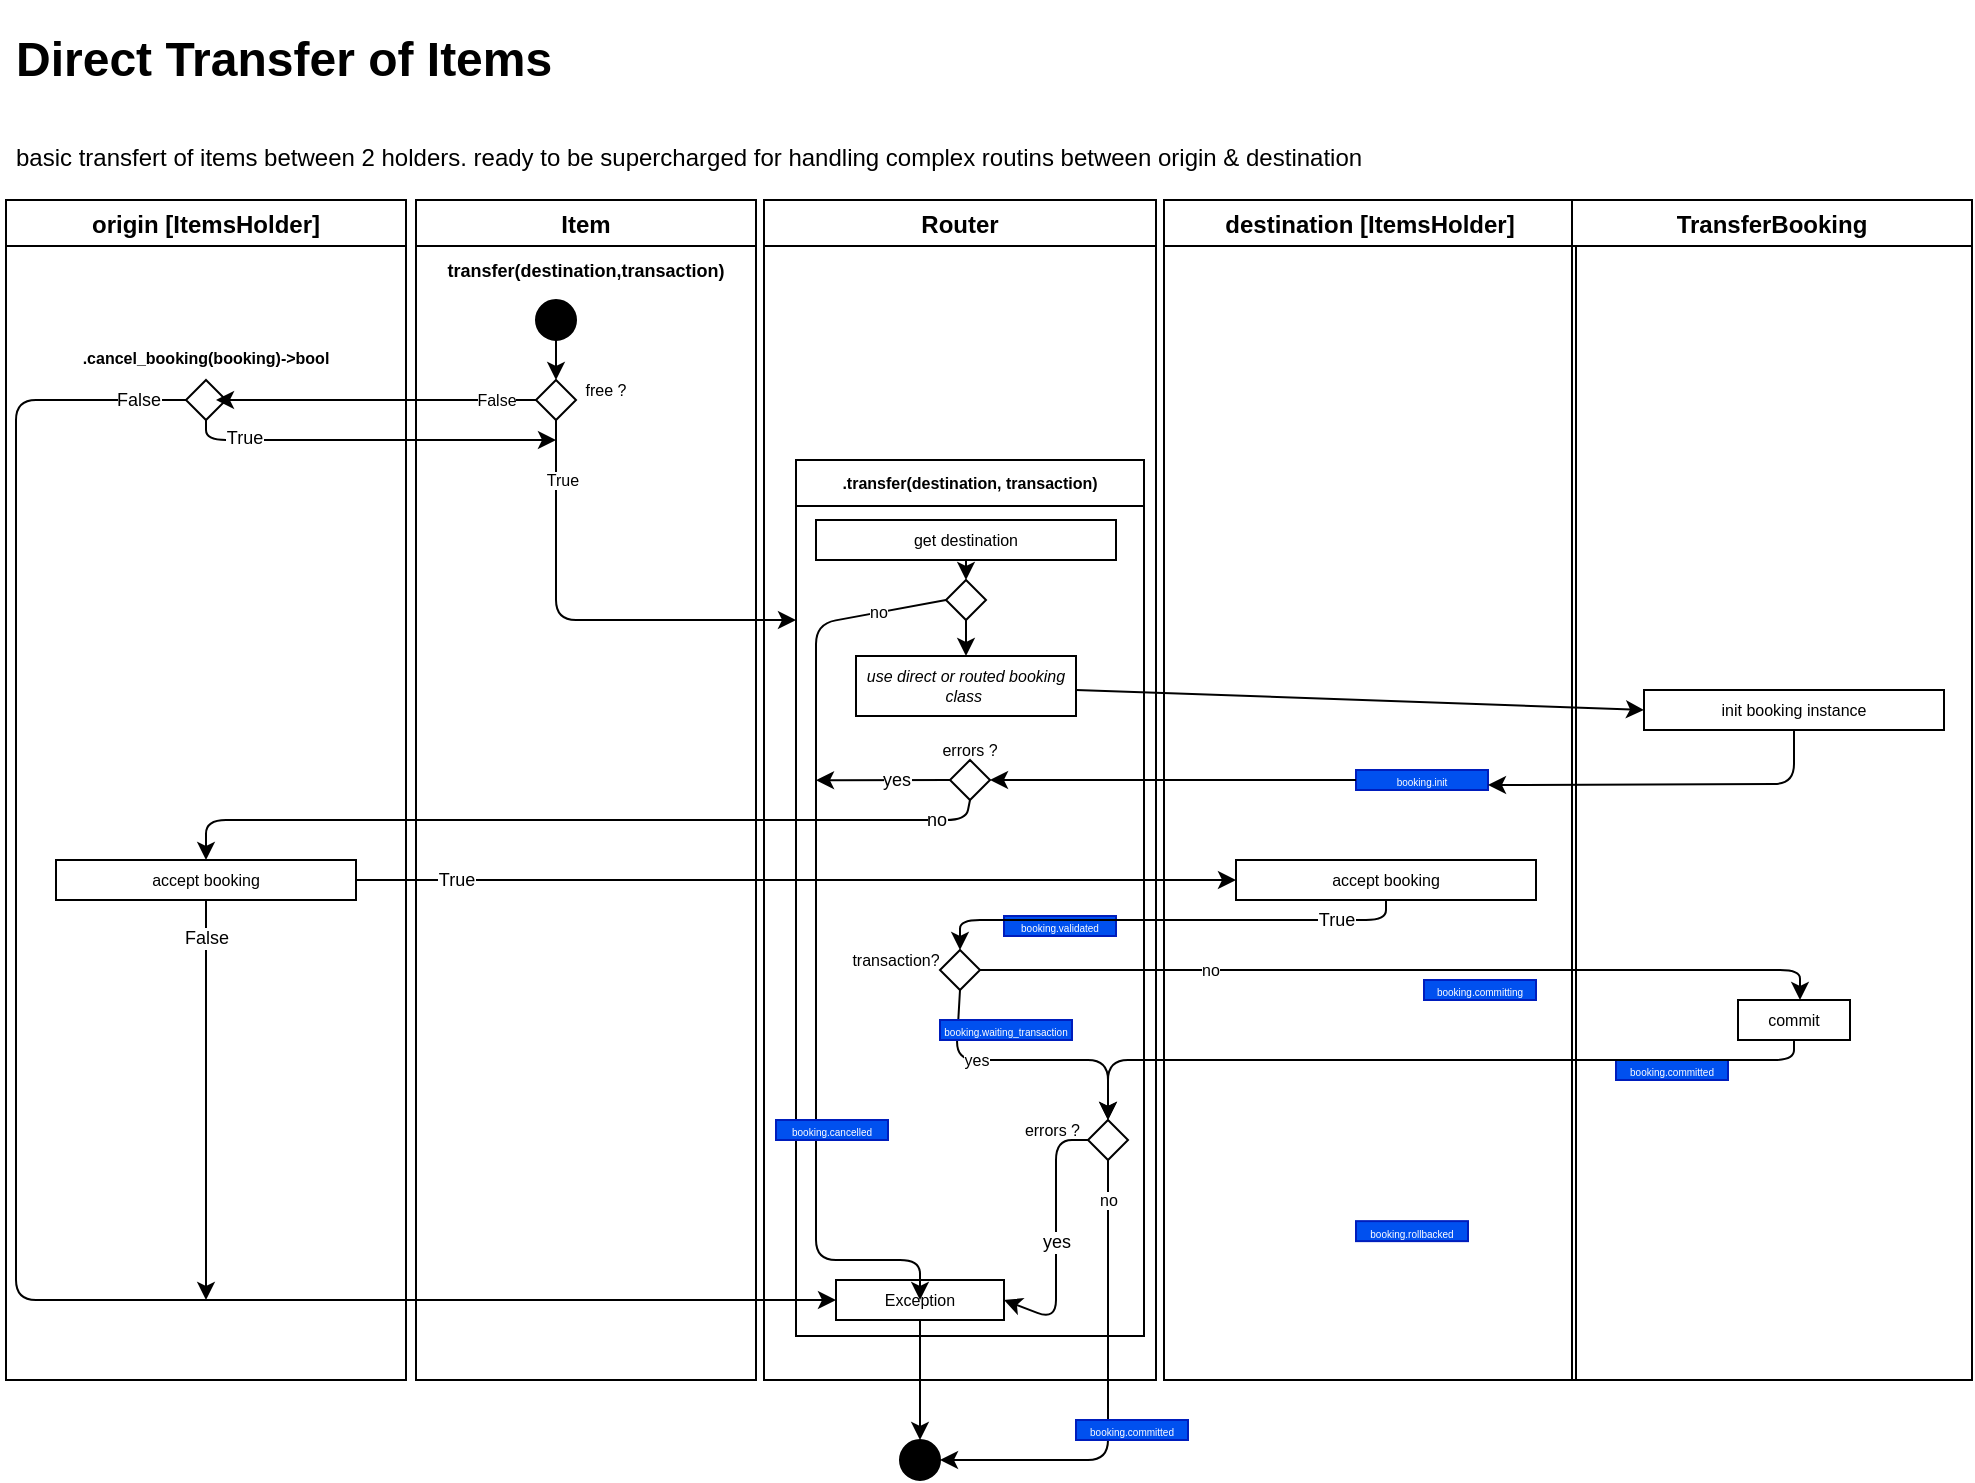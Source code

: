 <mxfile>
    <diagram id="jFO14rB3YYO8mCNnxFxb" name="Page-1">
        <mxGraphModel dx="2485" dy="1824" grid="1" gridSize="10" guides="1" tooltips="1" connect="1" arrows="1" fold="1" page="1" pageScale="1" pageWidth="827" pageHeight="1169" math="0" shadow="0">
            <root>
                <mxCell id="0"/>
                <mxCell id="1" parent="0"/>
                <mxCell id="2" value="&lt;h1&gt;&lt;span&gt;Direct Transfer of Items&lt;/span&gt;&lt;/h1&gt;&lt;h1&gt;&lt;span style=&quot;font-size: 12px ; font-weight: normal&quot;&gt;basic transfert of items between 2 holders. ready to be supercharged for handling complex routins between origin &amp;amp; destination&lt;/span&gt;&lt;br&gt;&lt;/h1&gt;" style="text;html=1;strokeColor=none;fillColor=none;spacing=5;spacingTop=-20;whiteSpace=wrap;overflow=hidden;rounded=0;" parent="1" vertex="1">
                    <mxGeometry x="-165" width="740" height="80" as="geometry"/>
                </mxCell>
                <mxCell id="3" value="Item" style="swimlane;" parent="1" vertex="1">
                    <mxGeometry x="40" y="90" width="170" height="590" as="geometry"/>
                </mxCell>
                <mxCell id="15" style="edgeStyle=none;html=1;entryX=0.5;entryY=0;entryDx=0;entryDy=0;fontSize=9;" parent="3" source="11" target="14" edge="1">
                    <mxGeometry relative="1" as="geometry"/>
                </mxCell>
                <mxCell id="11" value="" style="ellipse;whiteSpace=wrap;html=1;aspect=fixed;fillColor=#000000;" parent="3" vertex="1">
                    <mxGeometry x="60" y="50" width="20" height="20" as="geometry"/>
                </mxCell>
                <mxCell id="13" value="transfer(destination,transaction)" style="text;strokeColor=none;fillColor=none;align=center;verticalAlign=middle;spacingLeft=4;spacingRight=4;overflow=hidden;points=[[0,0.5],[1,0.5]];portConstraint=eastwest;rotatable=0;fontSize=9;fontStyle=1" parent="3" vertex="1">
                    <mxGeometry x="10" y="20" width="150" height="30" as="geometry"/>
                </mxCell>
                <mxCell id="14" value="" style="rhombus;whiteSpace=wrap;html=1;fontSize=9;" parent="3" vertex="1">
                    <mxGeometry x="60" y="90" width="20" height="20" as="geometry"/>
                </mxCell>
                <mxCell id="17" value="&lt;font style=&quot;font-size: 8px&quot;&gt;free ?&lt;/font&gt;" style="text;html=1;strokeColor=none;fillColor=none;align=center;verticalAlign=middle;whiteSpace=wrap;rounded=0;fontSize=9;" parent="3" vertex="1">
                    <mxGeometry x="80" y="90" width="30" height="10" as="geometry"/>
                </mxCell>
                <mxCell id="4" value="Router" style="swimlane;" parent="1" vertex="1">
                    <mxGeometry x="214" y="90" width="196" height="590" as="geometry"/>
                </mxCell>
                <mxCell id="23" value=".transfer(destination, transaction)" style="swimlane;fontSize=8;" parent="4" vertex="1">
                    <mxGeometry x="16" y="130" width="174" height="438" as="geometry"/>
                </mxCell>
                <mxCell id="34" value="" style="rhombus;whiteSpace=wrap;html=1;fontSize=9;" parent="23" vertex="1">
                    <mxGeometry x="75" y="60" width="20" height="20" as="geometry"/>
                </mxCell>
                <mxCell id="39" style="edgeStyle=none;html=1;entryX=0.5;entryY=0;entryDx=0;entryDy=0;fontSize=8;" parent="23" source="36" target="34" edge="1">
                    <mxGeometry relative="1" as="geometry"/>
                </mxCell>
                <mxCell id="36" value="get destination" style="rounded=0;whiteSpace=wrap;html=1;fontSize=8;" parent="23" vertex="1">
                    <mxGeometry x="10" y="30" width="150" height="20" as="geometry"/>
                </mxCell>
                <mxCell id="50" style="edgeStyle=none;html=1;exitX=0.5;exitY=1;exitDx=0;exitDy=0;entryX=0.5;entryY=0;entryDx=0;entryDy=0;fontSize=8;" parent="23" source="34" target="49" edge="1">
                    <mxGeometry relative="1" as="geometry">
                        <mxPoint x="85" y="110" as="sourcePoint"/>
                    </mxGeometry>
                </mxCell>
                <mxCell id="49" value="&lt;i&gt;use direct or routed booking class&amp;nbsp;&lt;/i&gt;" style="rounded=0;whiteSpace=wrap;html=1;fontSize=8;" parent="23" vertex="1">
                    <mxGeometry x="30" y="98" width="110" height="30" as="geometry"/>
                </mxCell>
                <mxCell id="54" value="" style="rhombus;whiteSpace=wrap;html=1;fontSize=9;" parent="23" vertex="1">
                    <mxGeometry x="77" y="150" width="20" height="20" as="geometry"/>
                </mxCell>
                <mxCell id="56" value="&lt;font style=&quot;font-size: 8px&quot;&gt;errors ?&lt;/font&gt;" style="text;html=1;strokeColor=none;fillColor=none;align=center;verticalAlign=middle;whiteSpace=wrap;rounded=0;fontSize=9;" parent="23" vertex="1">
                    <mxGeometry x="65" y="140" width="44" height="10" as="geometry"/>
                </mxCell>
                <mxCell id="109" value="&lt;font style=&quot;font-size: 5px&quot;&gt;booking.validated&lt;/font&gt;" style="rounded=0;whiteSpace=wrap;html=1;fontSize=5;fillColor=#0050ef;fontColor=#ffffff;strokeColor=#001DBC;verticalAlign=middle;labelPosition=center;verticalLabelPosition=middle;align=center;spacing=0;horizontal=1;" vertex="1" parent="23">
                    <mxGeometry x="104" y="228.0" width="56" height="10" as="geometry"/>
                </mxCell>
                <mxCell id="24" value="Exception" style="rounded=0;whiteSpace=wrap;html=1;fontSize=8;" parent="23" vertex="1">
                    <mxGeometry x="20" y="410" width="84" height="20" as="geometry"/>
                </mxCell>
                <mxCell id="53" value="no" style="edgeStyle=none;html=1;exitX=0;exitY=0.5;exitDx=0;exitDy=0;fontSize=8;" parent="4" source="34" edge="1">
                    <mxGeometry x="-0.846" relative="1" as="geometry">
                        <Array as="points">
                            <mxPoint x="26" y="212"/>
                            <mxPoint x="26" y="530"/>
                            <mxPoint x="78" y="530"/>
                        </Array>
                        <mxPoint x="78" y="550" as="targetPoint"/>
                        <mxPoint as="offset"/>
                    </mxGeometry>
                </mxCell>
                <mxCell id="89" value="&lt;font style=&quot;font-size: 5px&quot;&gt;booking.cancelled&lt;/font&gt;" style="rounded=0;whiteSpace=wrap;html=1;fontSize=5;fillColor=#0050ef;fontColor=#ffffff;strokeColor=#001DBC;verticalAlign=middle;labelPosition=center;verticalLabelPosition=middle;align=center;spacing=0;horizontal=1;" parent="4" vertex="1">
                    <mxGeometry x="6" y="460.0" width="56" height="10" as="geometry"/>
                </mxCell>
                <mxCell id="62" value="" style="rhombus;whiteSpace=wrap;html=1;fontSize=9;" parent="4" vertex="1">
                    <mxGeometry x="88" y="375" width="20" height="20" as="geometry"/>
                </mxCell>
                <mxCell id="65" value="&lt;font style=&quot;font-size: 8px&quot;&gt;transaction?&lt;/font&gt;" style="text;html=1;strokeColor=none;fillColor=none;align=center;verticalAlign=middle;whiteSpace=wrap;rounded=0;fontSize=9;" parent="4" vertex="1">
                    <mxGeometry x="44" y="375" width="44" height="10" as="geometry"/>
                </mxCell>
                <mxCell id="97" value="yes" style="edgeStyle=none;html=1;entryX=1;entryY=0.5;entryDx=0;entryDy=0;fontSize=9;exitX=0;exitY=0.5;exitDx=0;exitDy=0;" edge="1" parent="4" source="68" target="24">
                    <mxGeometry relative="1" as="geometry">
                        <Array as="points">
                            <mxPoint x="146" y="470"/>
                            <mxPoint x="146" y="560"/>
                        </Array>
                    </mxGeometry>
                </mxCell>
                <mxCell id="68" value="" style="rhombus;whiteSpace=wrap;html=1;fontSize=9;" parent="4" vertex="1">
                    <mxGeometry x="162" y="460" width="20" height="20" as="geometry"/>
                </mxCell>
                <mxCell id="69" value="yes" style="edgeStyle=none;html=1;exitX=0.5;exitY=1;exitDx=0;exitDy=0;entryX=0.5;entryY=0;entryDx=0;entryDy=0;fontSize=8;" parent="4" source="62" target="68" edge="1">
                    <mxGeometry x="-0.365" relative="1" as="geometry">
                        <Array as="points">
                            <mxPoint x="96" y="430"/>
                            <mxPoint x="172" y="430"/>
                        </Array>
                        <mxPoint as="offset"/>
                    </mxGeometry>
                </mxCell>
                <mxCell id="71" value="&lt;font style=&quot;font-size: 8px&quot;&gt;errors ?&lt;/font&gt;" style="text;html=1;strokeColor=none;fillColor=none;align=right;verticalAlign=middle;whiteSpace=wrap;rounded=0;fontSize=9;" parent="4" vertex="1">
                    <mxGeometry x="116" y="460" width="44" height="10" as="geometry"/>
                </mxCell>
                <mxCell id="85" value="&lt;font style=&quot;font-size: 5px&quot;&gt;booking.waiting_transaction&lt;/font&gt;" style="rounded=0;whiteSpace=wrap;html=1;fontSize=5;fillColor=#0050ef;fontColor=#ffffff;strokeColor=#001DBC;verticalAlign=middle;labelPosition=center;verticalLabelPosition=middle;align=center;spacing=0;horizontal=1;" parent="4" vertex="1">
                    <mxGeometry x="88" y="410" width="66" height="10" as="geometry"/>
                </mxCell>
                <mxCell id="5" value="origin [ItemsHolder]" style="swimlane;startSize=23;" parent="1" vertex="1">
                    <mxGeometry x="-165" y="90" width="200" height="590" as="geometry"/>
                </mxCell>
                <mxCell id="18" value="" style="rhombus;whiteSpace=wrap;html=1;fontSize=9;" parent="5" vertex="1">
                    <mxGeometry x="90" y="90" width="20" height="20" as="geometry"/>
                </mxCell>
                <mxCell id="22" value="&lt;font style=&quot;font-size: 8px&quot;&gt;.cancel_booking(booking)-&amp;gt;bool&lt;/font&gt;" style="text;html=1;strokeColor=none;fillColor=none;align=center;verticalAlign=middle;whiteSpace=wrap;rounded=0;fontSize=9;fontStyle=1" parent="5" vertex="1">
                    <mxGeometry x="10" y="74" width="180" height="10" as="geometry"/>
                </mxCell>
                <mxCell id="99" value="accept booking" style="rounded=0;whiteSpace=wrap;html=1;fontSize=8;" vertex="1" parent="5">
                    <mxGeometry x="25" y="330" width="150" height="20" as="geometry"/>
                </mxCell>
                <mxCell id="6" value="destination [ItemsHolder]" style="swimlane;startSize=23;" parent="1" vertex="1">
                    <mxGeometry x="414" y="90" width="206" height="590" as="geometry"/>
                </mxCell>
                <mxCell id="42" value="accept booking" style="rounded=0;whiteSpace=wrap;html=1;fontSize=8;" parent="6" vertex="1">
                    <mxGeometry x="36" y="330" width="150" height="20" as="geometry"/>
                </mxCell>
                <mxCell id="91" value="&lt;font style=&quot;font-size: 5px&quot;&gt;booking.init&lt;/font&gt;" style="rounded=0;whiteSpace=wrap;html=1;fontSize=5;fillColor=#0050ef;fontColor=#ffffff;strokeColor=#001DBC;verticalAlign=middle;labelPosition=center;verticalLabelPosition=middle;align=center;spacing=0;horizontal=1;" parent="6" vertex="1">
                    <mxGeometry x="96" y="285" width="66" height="10" as="geometry"/>
                </mxCell>
                <mxCell id="112" value="&lt;font style=&quot;font-size: 5px&quot;&gt;booking.committing&lt;/font&gt;" style="rounded=0;whiteSpace=wrap;html=1;fontSize=5;fillColor=#0050ef;fontColor=#ffffff;strokeColor=#001DBC;verticalAlign=middle;labelPosition=center;verticalLabelPosition=middle;align=center;spacing=0;horizontal=1;" vertex="1" parent="6">
                    <mxGeometry x="130" y="390" width="56" height="10" as="geometry"/>
                </mxCell>
                <mxCell id="12" value="" style="ellipse;whiteSpace=wrap;html=1;aspect=fixed;fillColor=#000000;" parent="1" vertex="1">
                    <mxGeometry x="282" y="710" width="20" height="20" as="geometry"/>
                </mxCell>
                <mxCell id="19" style="edgeStyle=none;html=1;fontSize=8;" parent="1" source="14" edge="1">
                    <mxGeometry relative="1" as="geometry">
                        <mxPoint x="-60" y="190" as="targetPoint"/>
                    </mxGeometry>
                </mxCell>
                <mxCell id="20" value="False" style="edgeLabel;html=1;align=center;verticalAlign=middle;resizable=0;points=[];fontSize=8;" parent="19" vertex="1" connectable="0">
                    <mxGeometry x="0.093" relative="1" as="geometry">
                        <mxPoint x="67" as="offset"/>
                    </mxGeometry>
                </mxCell>
                <mxCell id="25" style="edgeStyle=none;html=1;exitX=0.5;exitY=1;exitDx=0;exitDy=0;entryX=0.5;entryY=0;entryDx=0;entryDy=0;fontSize=8;" parent="1" source="24" target="12" edge="1">
                    <mxGeometry relative="1" as="geometry"/>
                </mxCell>
                <mxCell id="28" style="edgeStyle=none;html=1;exitX=0.5;exitY=1;exitDx=0;exitDy=0;fontSize=8;" parent="1" source="14" edge="1">
                    <mxGeometry relative="1" as="geometry">
                        <mxPoint x="230" y="300" as="targetPoint"/>
                        <Array as="points">
                            <mxPoint x="110" y="300"/>
                        </Array>
                    </mxGeometry>
                </mxCell>
                <mxCell id="29" style="edgeStyle=none;html=1;exitX=0.5;exitY=1;exitDx=0;exitDy=0;fontSize=8;" parent="1" source="18" edge="1">
                    <mxGeometry relative="1" as="geometry">
                        <mxPoint x="110.0" y="210" as="targetPoint"/>
                        <Array as="points">
                            <mxPoint x="-65" y="210"/>
                        </Array>
                    </mxGeometry>
                </mxCell>
                <mxCell id="30" value="True" style="edgeLabel;html=1;align=center;verticalAlign=middle;resizable=0;points=[];fontSize=8;" parent="29" vertex="1" connectable="0">
                    <mxGeometry x="-0.212" y="1" relative="1" as="geometry">
                        <mxPoint x="115" y="21" as="offset"/>
                    </mxGeometry>
                </mxCell>
                <mxCell id="96" value="True" style="edgeLabel;html=1;align=center;verticalAlign=middle;resizable=0;points=[];fontSize=9;" vertex="1" connectable="0" parent="29">
                    <mxGeometry x="-0.336" y="1" relative="1" as="geometry">
                        <mxPoint x="-33" as="offset"/>
                    </mxGeometry>
                </mxCell>
                <mxCell id="43" value="TransferBooking" style="swimlane;startSize=23;" parent="1" vertex="1">
                    <mxGeometry x="618" y="90" width="200" height="590" as="geometry"/>
                </mxCell>
                <mxCell id="51" value="init booking instance" style="rounded=0;whiteSpace=wrap;html=1;fontSize=8;" parent="43" vertex="1">
                    <mxGeometry x="36" y="245" width="150" height="20" as="geometry"/>
                </mxCell>
                <mxCell id="66" value="commit" style="rounded=0;whiteSpace=wrap;html=1;fontSize=8;" parent="43" vertex="1">
                    <mxGeometry x="83" y="400" width="56" height="20" as="geometry"/>
                </mxCell>
                <mxCell id="83" value="&lt;font style=&quot;font-size: 5px&quot;&gt;booking.committed&lt;/font&gt;" style="rounded=0;whiteSpace=wrap;html=1;fontSize=5;fillColor=#0050ef;fontColor=#ffffff;strokeColor=#001DBC;verticalAlign=middle;labelPosition=center;verticalLabelPosition=middle;align=center;spacing=0;horizontal=1;" parent="43" vertex="1">
                    <mxGeometry x="22" y="430" width="56" height="10" as="geometry"/>
                </mxCell>
                <mxCell id="55" style="edgeStyle=none;html=1;entryX=1;entryY=0.5;entryDx=0;entryDy=0;fontSize=8;exitX=0;exitY=0.5;exitDx=0;exitDy=0;startArrow=none;" parent="1" source="91" target="54" edge="1">
                    <mxGeometry relative="1" as="geometry">
                        <Array as="points"/>
                    </mxGeometry>
                </mxCell>
                <mxCell id="78" value="no" style="edgeStyle=none;html=1;entryX=1;entryY=0.5;entryDx=0;entryDy=0;fontSize=8;exitX=0.5;exitY=1;exitDx=0;exitDy=0;" parent="1" source="68" target="12" edge="1">
                    <mxGeometry x="-0.831" relative="1" as="geometry">
                        <Array as="points">
                            <mxPoint x="386" y="720"/>
                        </Array>
                        <mxPoint as="offset"/>
                    </mxGeometry>
                </mxCell>
                <mxCell id="86" value="&lt;font style=&quot;font-size: 5px&quot;&gt;booking.rollbacked&lt;/font&gt;" style="rounded=0;whiteSpace=wrap;html=1;fontSize=5;fillColor=#0050ef;fontColor=#ffffff;strokeColor=#001DBC;verticalAlign=middle;labelPosition=center;verticalLabelPosition=middle;align=center;spacing=0;horizontal=1;" parent="1" vertex="1">
                    <mxGeometry x="510" y="600.57" width="56" height="10" as="geometry"/>
                </mxCell>
                <mxCell id="95" value="False" style="edgeStyle=none;html=1;exitX=0;exitY=0.5;exitDx=0;exitDy=0;entryX=0;entryY=0.5;entryDx=0;entryDy=0;fontSize=9;" edge="1" parent="1" source="18" target="24">
                    <mxGeometry x="-0.948" relative="1" as="geometry">
                        <Array as="points">
                            <mxPoint x="-160" y="190"/>
                            <mxPoint x="-160" y="640"/>
                        </Array>
                        <mxPoint as="offset"/>
                    </mxGeometry>
                </mxCell>
                <mxCell id="67" value="no" style="edgeStyle=none;html=1;fontSize=8;" parent="1" source="62" edge="1">
                    <mxGeometry x="-0.461" relative="1" as="geometry">
                        <Array as="points">
                            <mxPoint x="530" y="475"/>
                            <mxPoint x="732" y="475"/>
                        </Array>
                        <mxPoint as="offset"/>
                        <mxPoint x="732" y="490" as="targetPoint"/>
                    </mxGeometry>
                </mxCell>
                <mxCell id="70" style="edgeStyle=none;html=1;exitX=0.5;exitY=1;exitDx=0;exitDy=0;fontSize=8;" parent="1" source="66" edge="1">
                    <mxGeometry relative="1" as="geometry">
                        <Array as="points">
                            <mxPoint x="729" y="520"/>
                            <mxPoint x="386" y="520"/>
                        </Array>
                        <mxPoint x="386" y="550" as="targetPoint"/>
                    </mxGeometry>
                </mxCell>
                <mxCell id="90" value="&lt;font style=&quot;font-size: 5px&quot;&gt;booking.committed&lt;/font&gt;" style="rounded=0;whiteSpace=wrap;html=1;fontSize=5;fillColor=#0050ef;fontColor=#ffffff;strokeColor=#001DBC;verticalAlign=middle;labelPosition=center;verticalLabelPosition=middle;align=center;spacing=0;horizontal=1;" parent="1" vertex="1">
                    <mxGeometry x="370" y="700" width="56" height="10" as="geometry"/>
                </mxCell>
                <mxCell id="101" style="edgeStyle=none;html=1;entryX=0;entryY=0.5;entryDx=0;entryDy=0;fontSize=9;" edge="1" parent="1" source="49" target="51">
                    <mxGeometry relative="1" as="geometry"/>
                </mxCell>
                <mxCell id="102" style="edgeStyle=none;html=1;exitX=0.5;exitY=1;exitDx=0;exitDy=0;entryX=1;entryY=0.75;entryDx=0;entryDy=0;fontSize=9;" edge="1" parent="1" source="51" target="91">
                    <mxGeometry relative="1" as="geometry">
                        <Array as="points">
                            <mxPoint x="729" y="382"/>
                        </Array>
                    </mxGeometry>
                </mxCell>
                <mxCell id="104" value="yes" style="edgeStyle=none;html=1;exitX=0;exitY=0.5;exitDx=0;exitDy=0;fontSize=9;" edge="1" parent="1" source="54">
                    <mxGeometry x="-0.194" relative="1" as="geometry">
                        <mxPoint x="240" y="380.098" as="targetPoint"/>
                        <mxPoint as="offset"/>
                    </mxGeometry>
                </mxCell>
                <mxCell id="105" value="no" style="edgeStyle=none;html=1;exitX=0.5;exitY=1;exitDx=0;exitDy=0;entryX=0.5;entryY=0;entryDx=0;entryDy=0;fontSize=9;" edge="1" parent="1" source="54" target="99">
                    <mxGeometry x="-0.878" relative="1" as="geometry">
                        <Array as="points">
                            <mxPoint x="315" y="400"/>
                            <mxPoint x="-65" y="400"/>
                        </Array>
                        <mxPoint as="offset"/>
                    </mxGeometry>
                </mxCell>
                <mxCell id="106" value="True" style="edgeStyle=none;html=1;entryX=0;entryY=0.5;entryDx=0;entryDy=0;fontSize=9;" edge="1" parent="1" source="99" target="42">
                    <mxGeometry x="-0.773" relative="1" as="geometry">
                        <mxPoint as="offset"/>
                    </mxGeometry>
                </mxCell>
                <mxCell id="107" value="True" style="edgeStyle=none;html=1;exitX=0.5;exitY=1;exitDx=0;exitDy=0;entryX=0.5;entryY=0;entryDx=0;entryDy=0;fontSize=9;" edge="1" parent="1" source="42" target="62">
                    <mxGeometry x="-0.706" relative="1" as="geometry">
                        <Array as="points">
                            <mxPoint x="525" y="450"/>
                            <mxPoint x="490" y="450"/>
                            <mxPoint x="312" y="450"/>
                        </Array>
                        <mxPoint as="offset"/>
                    </mxGeometry>
                </mxCell>
                <mxCell id="108" value="False" style="edgeStyle=none;html=1;fontSize=9;" edge="1" parent="1" source="99">
                    <mxGeometry x="-0.809" relative="1" as="geometry">
                        <mxPoint x="-65" y="640" as="targetPoint"/>
                        <mxPoint as="offset"/>
                    </mxGeometry>
                </mxCell>
            </root>
        </mxGraphModel>
    </diagram>
</mxfile>